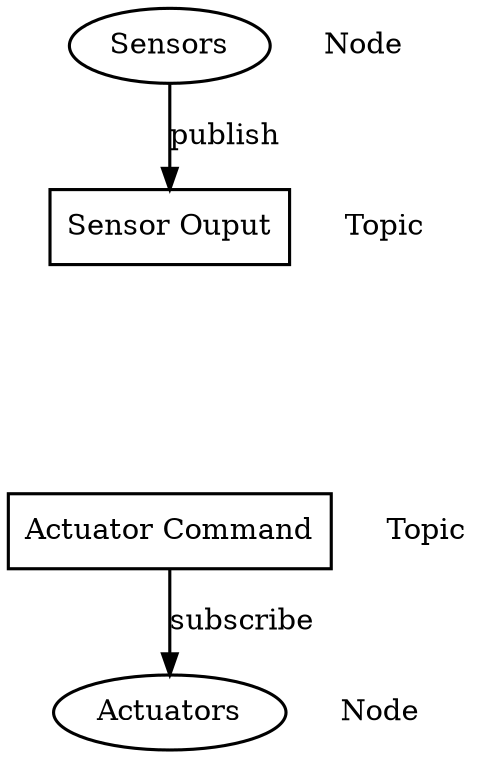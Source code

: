digraph {
	edge [penwidth=1.5]
	node [penwidth=1.5]
	
	//Nodes
	node [shape=ellipse,style=filled,fillcolor=white];
	sensors[label="Sensors"];
	actuators[label="Actuators"];
	mystery_node[label="?",style=invis];
	sensors_side[shape=plaintext, label="Node"];
	actuators_side[shape=plaintext, label="Node"];
	{rank=same;sensors;sensors_side}
	{rank=same;actuators;actuators_side}

	//Topics
	node [shape=box,fillcolor=white];
	image[label="Sensor Ouput"];
	wheels_cmd[label="Actuator Command"];
	image_side[shape=plaintext, label="Topic"];
	wheels_cmd_side[shape=plaintext, label="Topic"];
	{rank=same;image;image_side}
	{rank=same;wheels_cmd;wheels_cmd_side}

	//Edges
	sensors->image[label="publish"];
	image->mystery_node[style=invis];
	mystery_node->wheels_cmd[style=invis];
	wheels_cmd->actuators[label="subscribe"];
}
